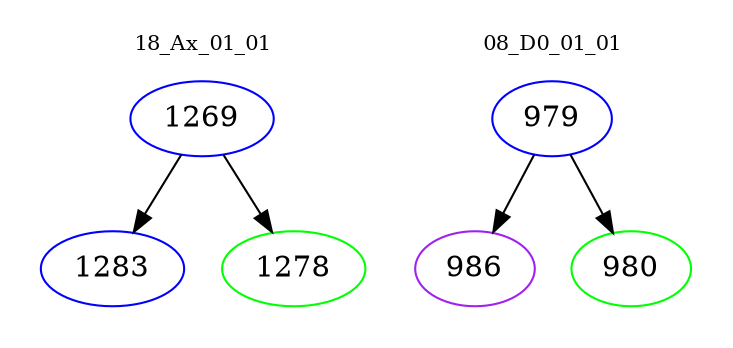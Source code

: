 digraph{
subgraph cluster_0 {
color = white
label = "18_Ax_01_01";
fontsize=10;
T0_1269 [label="1269", color="blue"]
T0_1269 -> T0_1283 [color="black"]
T0_1283 [label="1283", color="blue"]
T0_1269 -> T0_1278 [color="black"]
T0_1278 [label="1278", color="green"]
}
subgraph cluster_1 {
color = white
label = "08_D0_01_01";
fontsize=10;
T1_979 [label="979", color="blue"]
T1_979 -> T1_986 [color="black"]
T1_986 [label="986", color="purple"]
T1_979 -> T1_980 [color="black"]
T1_980 [label="980", color="green"]
}
}
